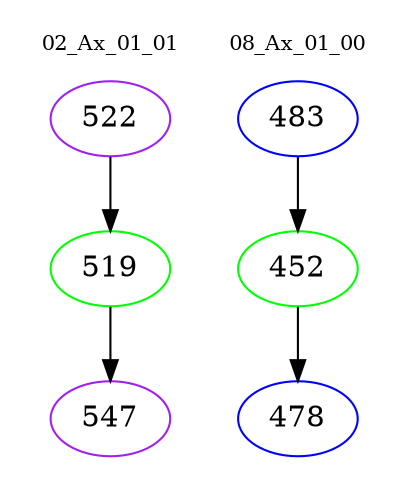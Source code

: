 digraph{
subgraph cluster_0 {
color = white
label = "02_Ax_01_01";
fontsize=10;
T0_522 [label="522", color="purple"]
T0_522 -> T0_519 [color="black"]
T0_519 [label="519", color="green"]
T0_519 -> T0_547 [color="black"]
T0_547 [label="547", color="purple"]
}
subgraph cluster_1 {
color = white
label = "08_Ax_01_00";
fontsize=10;
T1_483 [label="483", color="blue"]
T1_483 -> T1_452 [color="black"]
T1_452 [label="452", color="green"]
T1_452 -> T1_478 [color="black"]
T1_478 [label="478", color="blue"]
}
}
